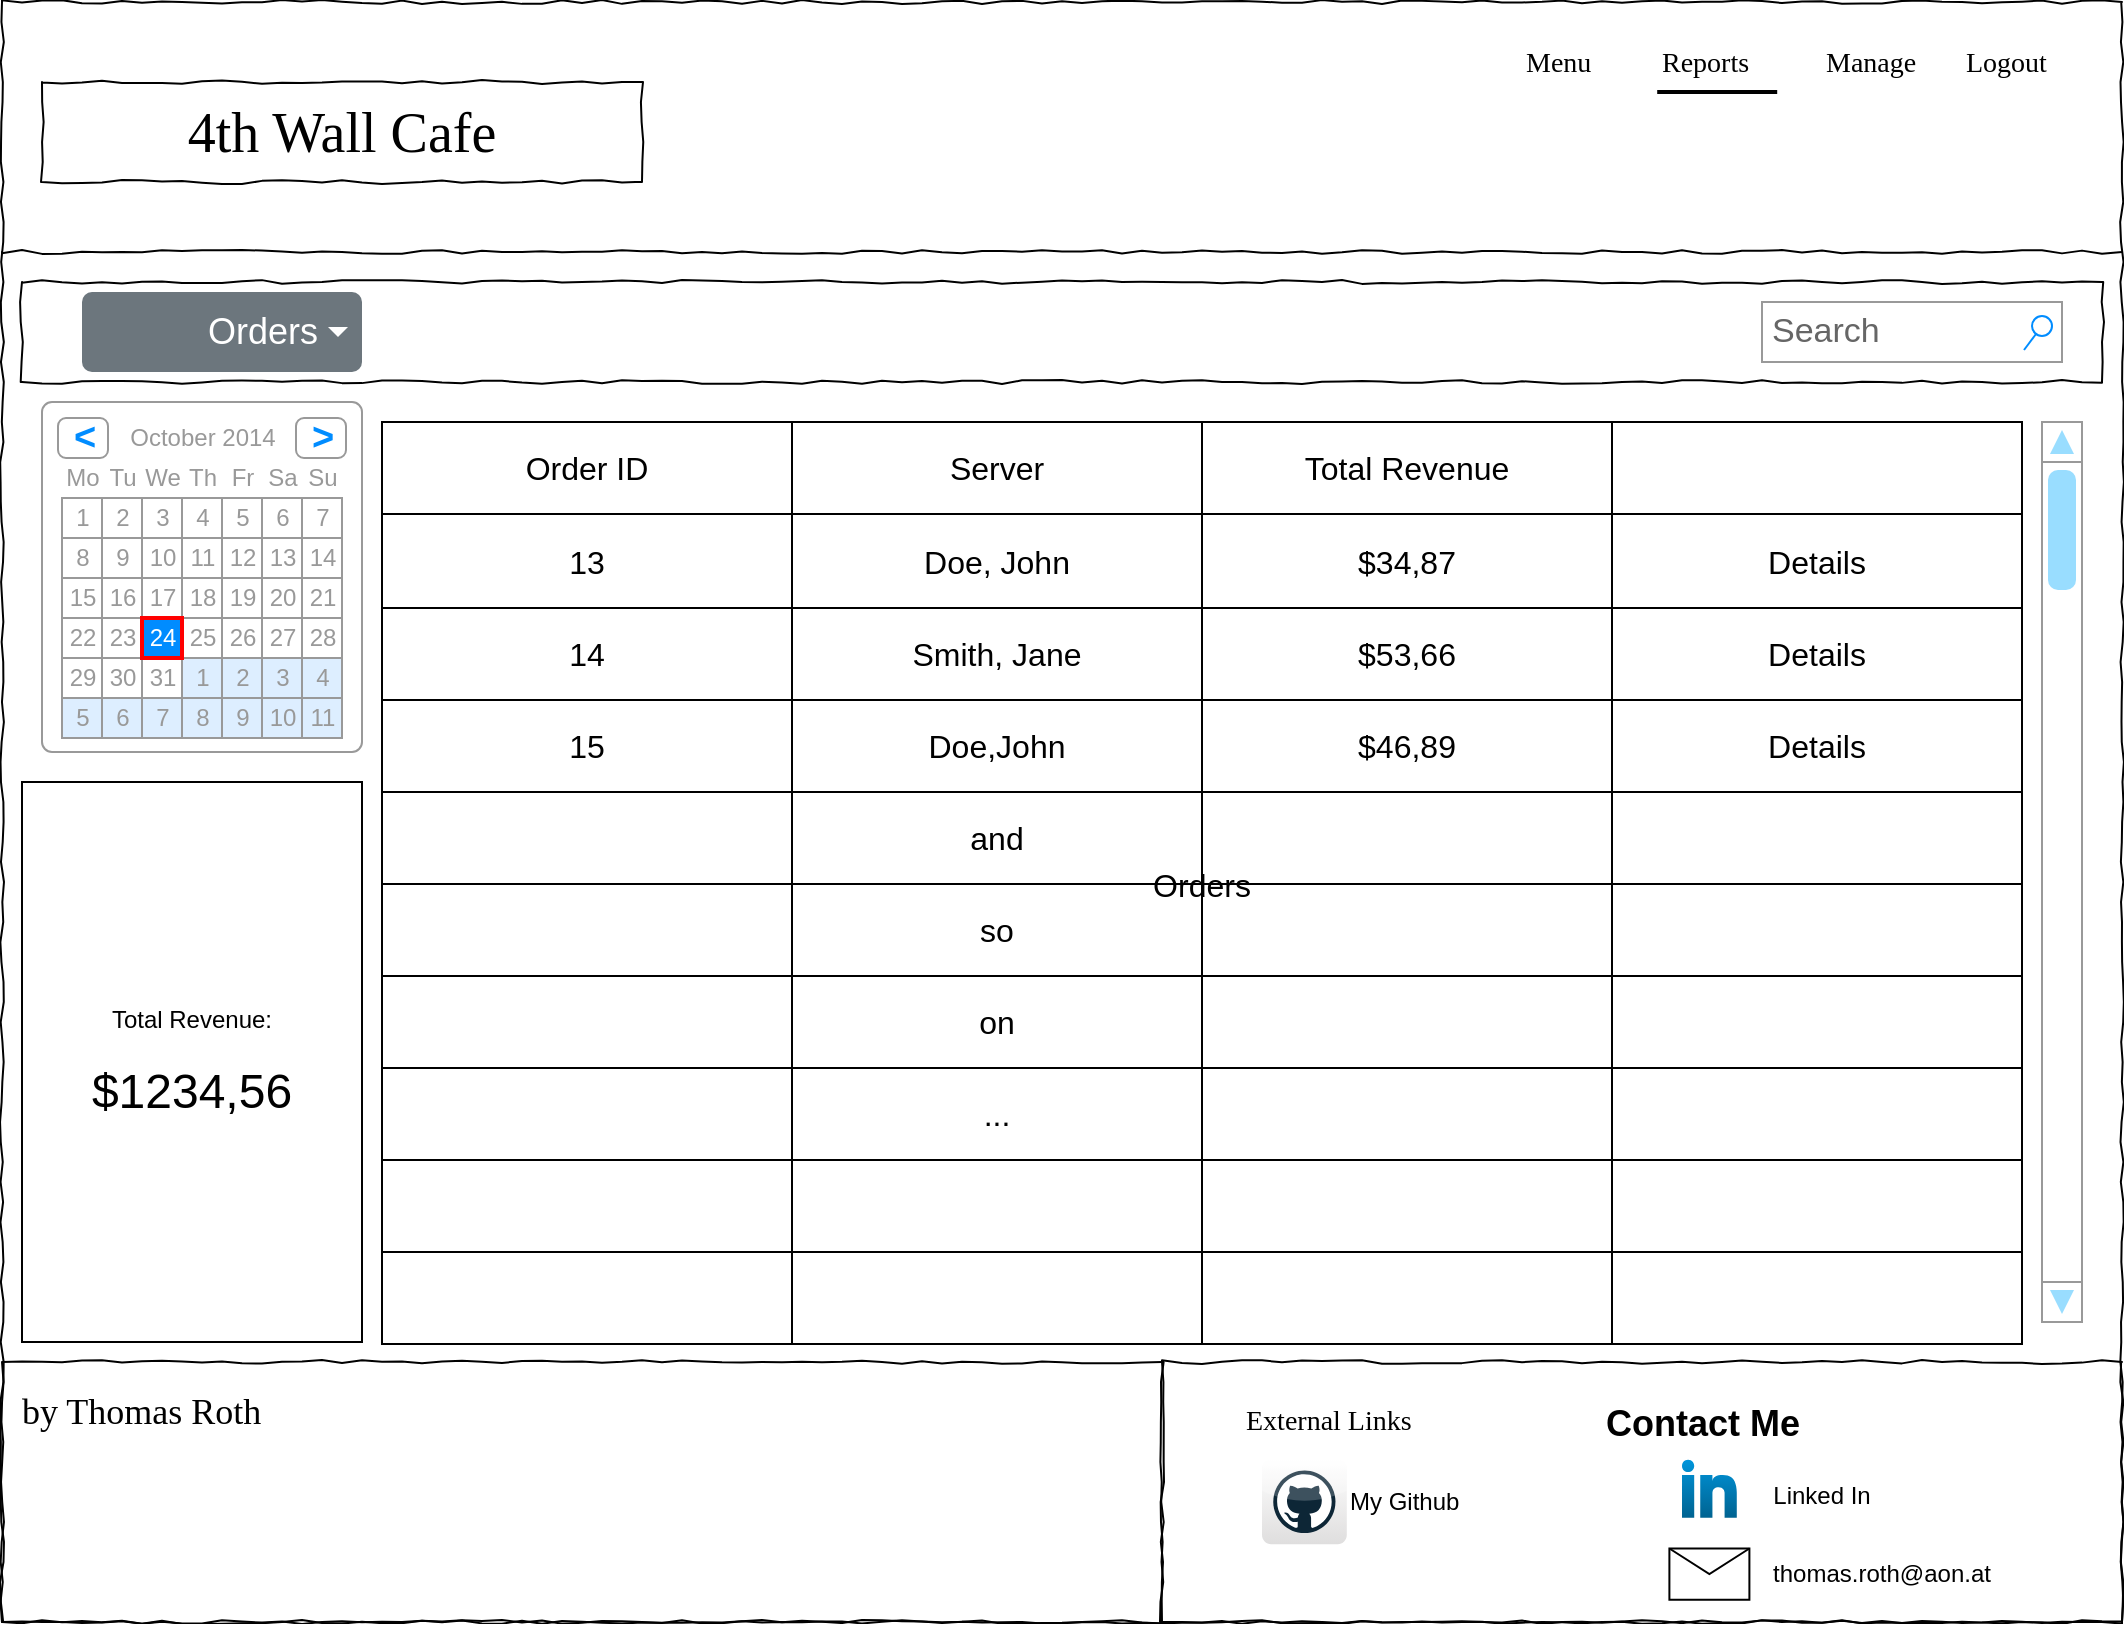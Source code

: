 <mxfile version="25.0.1">
  <diagram name="Page-1" id="03018318-947c-dd8e-b7a3-06fadd420f32">
    <mxGraphModel dx="3354" dy="1258" grid="1" gridSize="10" guides="1" tooltips="1" connect="1" arrows="1" fold="1" page="1" pageScale="1" pageWidth="1100" pageHeight="850" background="none" math="0" shadow="0">
      <root>
        <mxCell id="0" />
        <mxCell id="1" parent="0" />
        <mxCell id="677b7b8949515195-1" value="" style="whiteSpace=wrap;html=1;rounded=0;shadow=0;labelBackgroundColor=none;strokeColor=#000000;strokeWidth=1;fillColor=none;fontFamily=Verdana;fontSize=12;fontColor=#000000;align=center;comic=1;" parent="1" vertex="1">
          <mxGeometry x="20" y="20" width="1060" height="810" as="geometry" />
        </mxCell>
        <mxCell id="677b7b8949515195-2" value="4th Wall Cafe" style="whiteSpace=wrap;html=1;rounded=0;shadow=0;labelBackgroundColor=none;strokeWidth=1;fontFamily=Verdana;fontSize=28;align=center;comic=1;" parent="1" vertex="1">
          <mxGeometry x="40" y="60" width="300" height="50" as="geometry" />
        </mxCell>
        <mxCell id="677b7b8949515195-4" value="Menu" style="text;html=1;points=[];align=left;verticalAlign=top;spacingTop=-4;fontSize=14;fontFamily=Verdana" parent="1" vertex="1">
          <mxGeometry x="780" y="40" width="60" height="20" as="geometry" />
        </mxCell>
        <mxCell id="677b7b8949515195-5" value="Reports" style="text;html=1;points=[];align=left;verticalAlign=top;spacingTop=-4;fontSize=14;fontFamily=Verdana" parent="1" vertex="1">
          <mxGeometry x="847.6" y="40" width="60" height="20" as="geometry" />
        </mxCell>
        <mxCell id="677b7b8949515195-6" value="Manage" style="text;html=1;points=[];align=left;verticalAlign=top;spacingTop=-4;fontSize=14;fontFamily=Verdana" parent="1" vertex="1">
          <mxGeometry x="930" y="40" width="60" height="20" as="geometry" />
        </mxCell>
        <mxCell id="677b7b8949515195-7" value="Logout" style="text;html=1;points=[];align=left;verticalAlign=top;spacingTop=-4;fontSize=14;fontFamily=Verdana" parent="1" vertex="1">
          <mxGeometry x="1000" y="40" width="60" height="20" as="geometry" />
        </mxCell>
        <mxCell id="677b7b8949515195-9" value="" style="line;strokeWidth=1;html=1;rounded=0;shadow=0;labelBackgroundColor=none;fillColor=none;fontFamily=Verdana;fontSize=14;fontColor=#000000;align=center;comic=1;" parent="1" vertex="1">
          <mxGeometry x="20" y="140" width="1060" height="10" as="geometry" />
        </mxCell>
        <mxCell id="677b7b8949515195-10" value="" style="whiteSpace=wrap;html=1;rounded=0;shadow=0;labelBackgroundColor=none;strokeWidth=1;fillColor=none;fontFamily=Verdana;fontSize=12;align=center;comic=1;" parent="1" vertex="1">
          <mxGeometry x="30" y="160" width="1040" height="50" as="geometry" />
        </mxCell>
        <mxCell id="677b7b8949515195-15" value="&lt;div style=&quot;&quot;&gt;&lt;font style=&quot;font-size: 18px;&quot;&gt;by Thomas Roth&lt;/font&gt;&lt;/div&gt;" style="whiteSpace=wrap;html=1;rounded=0;shadow=0;labelBackgroundColor=none;strokeWidth=1;fillColor=none;fontFamily=Verdana;fontSize=12;align=left;verticalAlign=top;spacing=10;comic=1;" parent="1" vertex="1">
          <mxGeometry x="20" y="700" width="580" height="130" as="geometry" />
        </mxCell>
        <mxCell id="677b7b8949515195-26" value="" style="whiteSpace=wrap;html=1;rounded=0;shadow=0;labelBackgroundColor=none;strokeWidth=1;fillColor=none;fontFamily=Verdana;fontSize=12;align=center;comic=1;" parent="1" vertex="1">
          <mxGeometry x="600" y="700" width="480" height="130" as="geometry" />
        </mxCell>
        <mxCell id="677b7b8949515195-42" value="External Links" style="text;html=1;points=[];align=left;verticalAlign=top;spacingTop=-4;fontSize=14;fontFamily=Verdana" parent="1" vertex="1">
          <mxGeometry x="640" y="718.68" width="170" height="20" as="geometry" />
        </mxCell>
        <mxCell id="xNktOV-b6tnxYs5pCYwV-14" value="Search" style="strokeWidth=1;shadow=0;dashed=0;align=center;html=1;shape=mxgraph.mockup.forms.searchBox;strokeColor=#999999;mainText=;strokeColor2=#008cff;fontColor=#666666;fontSize=17;align=left;spacingLeft=3;whiteSpace=wrap;" parent="1" vertex="1">
          <mxGeometry x="900" y="170" width="150" height="30" as="geometry" />
        </mxCell>
        <mxCell id="xNktOV-b6tnxYs5pCYwV-17" value="" style="dashed=0;outlineConnect=0;html=1;align=center;labelPosition=center;verticalLabelPosition=bottom;verticalAlign=top;shape=mxgraph.webicons.github;gradientColor=#DFDEDE" parent="1" vertex="1">
          <mxGeometry x="650" y="748.68" width="42.4" height="42.4" as="geometry" />
        </mxCell>
        <mxCell id="xNktOV-b6tnxYs5pCYwV-18" value="" style="dashed=0;outlineConnect=0;html=1;align=center;labelPosition=center;verticalLabelPosition=bottom;verticalAlign=top;shape=mxgraph.weblogos.linkedin;fillColor=#0095DB;gradientColor=#006391" parent="1" vertex="1">
          <mxGeometry x="860" y="748.91" width="27.4" height="28.93" as="geometry" />
        </mxCell>
        <mxCell id="xNktOV-b6tnxYs5pCYwV-19" value="My Github" style="text;html=1;align=left;verticalAlign=middle;whiteSpace=wrap;rounded=0;" parent="1" vertex="1">
          <mxGeometry x="692.4" y="754.88" width="60" height="30" as="geometry" />
        </mxCell>
        <mxCell id="xNktOV-b6tnxYs5pCYwV-20" value="&lt;font style=&quot;font-size: 18px;&quot;&gt;Contact Me&lt;/font&gt;" style="text;strokeColor=none;fillColor=none;html=1;fontSize=24;fontStyle=1;verticalAlign=middle;align=center;" parent="1" vertex="1">
          <mxGeometry x="820" y="708.91" width="100" height="40" as="geometry" />
        </mxCell>
        <mxCell id="xNktOV-b6tnxYs5pCYwV-22" value="" style="shape=message;html=1;html=1;outlineConnect=0;labelPosition=center;verticalLabelPosition=bottom;align=center;verticalAlign=top;" parent="1" vertex="1">
          <mxGeometry x="853.7" y="793.25" width="40" height="25.66" as="geometry" />
        </mxCell>
        <mxCell id="xNktOV-b6tnxYs5pCYwV-23" value="Linked In" style="text;html=1;align=center;verticalAlign=middle;whiteSpace=wrap;rounded=0;" parent="1" vertex="1">
          <mxGeometry x="900" y="752.17" width="60" height="30" as="geometry" />
        </mxCell>
        <mxCell id="xNktOV-b6tnxYs5pCYwV-24" value="thomas.roth@aon.at" style="text;html=1;align=center;verticalAlign=middle;whiteSpace=wrap;rounded=0;" parent="1" vertex="1">
          <mxGeometry x="930" y="791.08" width="60" height="30" as="geometry" />
        </mxCell>
        <mxCell id="z-67hpvK6l74vBA2kNS7-2" value="" style="line;strokeWidth=2;html=1;" parent="1" vertex="1">
          <mxGeometry x="847.6" y="60" width="60" height="10" as="geometry" />
        </mxCell>
        <mxCell id="Wy0h9nK7tvIYCn-riC21-1" value="" style="strokeWidth=1;shadow=0;dashed=0;align=center;html=1;shape=mxgraph.mockup.forms.rrect;rSize=5;strokeColor=#999999;fillColor=#ffffff;" vertex="1" parent="1">
          <mxGeometry x="40" y="220" width="160" height="175" as="geometry" />
        </mxCell>
        <mxCell id="Wy0h9nK7tvIYCn-riC21-2" value="October 2014" style="strokeWidth=1;shadow=0;dashed=0;align=center;html=1;shape=mxgraph.mockup.forms.anchor;fontColor=#999999;" vertex="1" parent="Wy0h9nK7tvIYCn-riC21-1">
          <mxGeometry x="30" y="8" width="100" height="20" as="geometry" />
        </mxCell>
        <mxCell id="Wy0h9nK7tvIYCn-riC21-3" value="&lt;" style="strokeWidth=1;shadow=0;dashed=0;align=center;html=1;shape=mxgraph.mockup.forms.rrect;rSize=4;strokeColor=#999999;fontColor=#008cff;fontSize=19;fontStyle=1;" vertex="1" parent="Wy0h9nK7tvIYCn-riC21-1">
          <mxGeometry x="8" y="8" width="25" height="20" as="geometry" />
        </mxCell>
        <mxCell id="Wy0h9nK7tvIYCn-riC21-4" value="&gt;" style="strokeWidth=1;shadow=0;dashed=0;align=center;html=1;shape=mxgraph.mockup.forms.rrect;rSize=4;strokeColor=#999999;fontColor=#008cff;fontSize=19;fontStyle=1;" vertex="1" parent="Wy0h9nK7tvIYCn-riC21-1">
          <mxGeometry x="127" y="8" width="25" height="20" as="geometry" />
        </mxCell>
        <mxCell id="Wy0h9nK7tvIYCn-riC21-5" value="Mo" style="strokeWidth=1;shadow=0;dashed=0;align=center;html=1;shape=mxgraph.mockup.forms.anchor;fontColor=#999999;" vertex="1" parent="Wy0h9nK7tvIYCn-riC21-1">
          <mxGeometry x="10" y="28" width="20" height="20" as="geometry" />
        </mxCell>
        <mxCell id="Wy0h9nK7tvIYCn-riC21-6" value="Tu" style="strokeWidth=1;shadow=0;dashed=0;align=center;html=1;shape=mxgraph.mockup.forms.anchor;fontColor=#999999;" vertex="1" parent="Wy0h9nK7tvIYCn-riC21-1">
          <mxGeometry x="30" y="28" width="20" height="20" as="geometry" />
        </mxCell>
        <mxCell id="Wy0h9nK7tvIYCn-riC21-7" value="We" style="strokeWidth=1;shadow=0;dashed=0;align=center;html=1;shape=mxgraph.mockup.forms.anchor;fontColor=#999999;" vertex="1" parent="Wy0h9nK7tvIYCn-riC21-1">
          <mxGeometry x="50" y="28" width="20" height="20" as="geometry" />
        </mxCell>
        <mxCell id="Wy0h9nK7tvIYCn-riC21-8" value="Th" style="strokeWidth=1;shadow=0;dashed=0;align=center;html=1;shape=mxgraph.mockup.forms.anchor;fontColor=#999999;" vertex="1" parent="Wy0h9nK7tvIYCn-riC21-1">
          <mxGeometry x="70" y="28" width="20" height="20" as="geometry" />
        </mxCell>
        <mxCell id="Wy0h9nK7tvIYCn-riC21-9" value="Fr" style="strokeWidth=1;shadow=0;dashed=0;align=center;html=1;shape=mxgraph.mockup.forms.anchor;fontColor=#999999;" vertex="1" parent="Wy0h9nK7tvIYCn-riC21-1">
          <mxGeometry x="90" y="28" width="20" height="20" as="geometry" />
        </mxCell>
        <mxCell id="Wy0h9nK7tvIYCn-riC21-10" value="Sa" style="strokeWidth=1;shadow=0;dashed=0;align=center;html=1;shape=mxgraph.mockup.forms.anchor;fontColor=#999999;" vertex="1" parent="Wy0h9nK7tvIYCn-riC21-1">
          <mxGeometry x="110" y="28" width="20" height="20" as="geometry" />
        </mxCell>
        <mxCell id="Wy0h9nK7tvIYCn-riC21-11" value="Su" style="strokeWidth=1;shadow=0;dashed=0;align=center;html=1;shape=mxgraph.mockup.forms.anchor;fontColor=#999999;" vertex="1" parent="Wy0h9nK7tvIYCn-riC21-1">
          <mxGeometry x="130" y="28" width="20" height="20" as="geometry" />
        </mxCell>
        <mxCell id="Wy0h9nK7tvIYCn-riC21-12" value="1" style="strokeWidth=1;shadow=0;dashed=0;align=center;html=1;shape=mxgraph.mockup.forms.rrect;rSize=0;strokeColor=#999999;fontColor=#999999;" vertex="1" parent="Wy0h9nK7tvIYCn-riC21-1">
          <mxGeometry x="10" y="48" width="20" height="20" as="geometry" />
        </mxCell>
        <mxCell id="Wy0h9nK7tvIYCn-riC21-13" value="2" style="strokeWidth=1;shadow=0;dashed=0;align=center;html=1;shape=mxgraph.mockup.forms.rrect;rSize=0;strokeColor=#999999;fontColor=#999999;" vertex="1" parent="Wy0h9nK7tvIYCn-riC21-1">
          <mxGeometry x="30" y="48" width="20" height="20" as="geometry" />
        </mxCell>
        <mxCell id="Wy0h9nK7tvIYCn-riC21-14" value="3" style="strokeWidth=1;shadow=0;dashed=0;align=center;html=1;shape=mxgraph.mockup.forms.rrect;rSize=0;strokeColor=#999999;fontColor=#999999;" vertex="1" parent="Wy0h9nK7tvIYCn-riC21-1">
          <mxGeometry x="50" y="48" width="20" height="20" as="geometry" />
        </mxCell>
        <mxCell id="Wy0h9nK7tvIYCn-riC21-15" value="4" style="strokeWidth=1;shadow=0;dashed=0;align=center;html=1;shape=mxgraph.mockup.forms.rrect;rSize=0;strokeColor=#999999;fontColor=#999999;" vertex="1" parent="Wy0h9nK7tvIYCn-riC21-1">
          <mxGeometry x="70" y="48" width="20" height="20" as="geometry" />
        </mxCell>
        <mxCell id="Wy0h9nK7tvIYCn-riC21-16" value="5" style="strokeWidth=1;shadow=0;dashed=0;align=center;html=1;shape=mxgraph.mockup.forms.rrect;rSize=0;strokeColor=#999999;fontColor=#999999;" vertex="1" parent="Wy0h9nK7tvIYCn-riC21-1">
          <mxGeometry x="90" y="48" width="20" height="20" as="geometry" />
        </mxCell>
        <mxCell id="Wy0h9nK7tvIYCn-riC21-17" value="6" style="strokeWidth=1;shadow=0;dashed=0;align=center;html=1;shape=mxgraph.mockup.forms.rrect;rSize=0;strokeColor=#999999;fontColor=#999999;" vertex="1" parent="Wy0h9nK7tvIYCn-riC21-1">
          <mxGeometry x="110" y="48" width="20" height="20" as="geometry" />
        </mxCell>
        <mxCell id="Wy0h9nK7tvIYCn-riC21-18" value="7" style="strokeWidth=1;shadow=0;dashed=0;align=center;html=1;shape=mxgraph.mockup.forms.rrect;rSize=0;strokeColor=#999999;fontColor=#999999;" vertex="1" parent="Wy0h9nK7tvIYCn-riC21-1">
          <mxGeometry x="130" y="48" width="20" height="20" as="geometry" />
        </mxCell>
        <mxCell id="Wy0h9nK7tvIYCn-riC21-19" value="8" style="strokeWidth=1;shadow=0;dashed=0;align=center;html=1;shape=mxgraph.mockup.forms.rrect;rSize=0;strokeColor=#999999;fontColor=#999999;" vertex="1" parent="Wy0h9nK7tvIYCn-riC21-1">
          <mxGeometry x="10" y="68" width="20" height="20" as="geometry" />
        </mxCell>
        <mxCell id="Wy0h9nK7tvIYCn-riC21-20" value="9" style="strokeWidth=1;shadow=0;dashed=0;align=center;html=1;shape=mxgraph.mockup.forms.rrect;rSize=0;strokeColor=#999999;fontColor=#999999;" vertex="1" parent="Wy0h9nK7tvIYCn-riC21-1">
          <mxGeometry x="30" y="68" width="20" height="20" as="geometry" />
        </mxCell>
        <mxCell id="Wy0h9nK7tvIYCn-riC21-21" value="10" style="strokeWidth=1;shadow=0;dashed=0;align=center;html=1;shape=mxgraph.mockup.forms.rrect;rSize=0;strokeColor=#999999;fontColor=#999999;" vertex="1" parent="Wy0h9nK7tvIYCn-riC21-1">
          <mxGeometry x="50" y="68" width="20" height="20" as="geometry" />
        </mxCell>
        <mxCell id="Wy0h9nK7tvIYCn-riC21-22" value="11" style="strokeWidth=1;shadow=0;dashed=0;align=center;html=1;shape=mxgraph.mockup.forms.rrect;rSize=0;strokeColor=#999999;fontColor=#999999;" vertex="1" parent="Wy0h9nK7tvIYCn-riC21-1">
          <mxGeometry x="70" y="68" width="20" height="20" as="geometry" />
        </mxCell>
        <mxCell id="Wy0h9nK7tvIYCn-riC21-23" value="12" style="strokeWidth=1;shadow=0;dashed=0;align=center;html=1;shape=mxgraph.mockup.forms.rrect;rSize=0;strokeColor=#999999;fontColor=#999999;" vertex="1" parent="Wy0h9nK7tvIYCn-riC21-1">
          <mxGeometry x="90" y="68" width="20" height="20" as="geometry" />
        </mxCell>
        <mxCell id="Wy0h9nK7tvIYCn-riC21-24" value="13" style="strokeWidth=1;shadow=0;dashed=0;align=center;html=1;shape=mxgraph.mockup.forms.rrect;rSize=0;strokeColor=#999999;fontColor=#999999;" vertex="1" parent="Wy0h9nK7tvIYCn-riC21-1">
          <mxGeometry x="110" y="68" width="20" height="20" as="geometry" />
        </mxCell>
        <mxCell id="Wy0h9nK7tvIYCn-riC21-25" value="14" style="strokeWidth=1;shadow=0;dashed=0;align=center;html=1;shape=mxgraph.mockup.forms.rrect;rSize=0;strokeColor=#999999;fontColor=#999999;" vertex="1" parent="Wy0h9nK7tvIYCn-riC21-1">
          <mxGeometry x="130" y="68" width="20" height="20" as="geometry" />
        </mxCell>
        <mxCell id="Wy0h9nK7tvIYCn-riC21-26" value="15" style="strokeWidth=1;shadow=0;dashed=0;align=center;html=1;shape=mxgraph.mockup.forms.rrect;rSize=0;strokeColor=#999999;fontColor=#999999;" vertex="1" parent="Wy0h9nK7tvIYCn-riC21-1">
          <mxGeometry x="10" y="88" width="20" height="20" as="geometry" />
        </mxCell>
        <mxCell id="Wy0h9nK7tvIYCn-riC21-27" value="16" style="strokeWidth=1;shadow=0;dashed=0;align=center;html=1;shape=mxgraph.mockup.forms.rrect;rSize=0;strokeColor=#999999;fontColor=#999999;" vertex="1" parent="Wy0h9nK7tvIYCn-riC21-1">
          <mxGeometry x="30" y="88" width="20" height="20" as="geometry" />
        </mxCell>
        <mxCell id="Wy0h9nK7tvIYCn-riC21-28" value="17" style="strokeWidth=1;shadow=0;dashed=0;align=center;html=1;shape=mxgraph.mockup.forms.rrect;rSize=0;strokeColor=#999999;fontColor=#999999;" vertex="1" parent="Wy0h9nK7tvIYCn-riC21-1">
          <mxGeometry x="50" y="88" width="20" height="20" as="geometry" />
        </mxCell>
        <mxCell id="Wy0h9nK7tvIYCn-riC21-29" value="18" style="strokeWidth=1;shadow=0;dashed=0;align=center;html=1;shape=mxgraph.mockup.forms.rrect;rSize=0;strokeColor=#999999;fontColor=#999999;" vertex="1" parent="Wy0h9nK7tvIYCn-riC21-1">
          <mxGeometry x="70" y="88" width="20" height="20" as="geometry" />
        </mxCell>
        <mxCell id="Wy0h9nK7tvIYCn-riC21-30" value="19" style="strokeWidth=1;shadow=0;dashed=0;align=center;html=1;shape=mxgraph.mockup.forms.rrect;rSize=0;strokeColor=#999999;fontColor=#999999;" vertex="1" parent="Wy0h9nK7tvIYCn-riC21-1">
          <mxGeometry x="90" y="88" width="20" height="20" as="geometry" />
        </mxCell>
        <mxCell id="Wy0h9nK7tvIYCn-riC21-31" value="20" style="strokeWidth=1;shadow=0;dashed=0;align=center;html=1;shape=mxgraph.mockup.forms.rrect;rSize=0;strokeColor=#999999;fontColor=#999999;" vertex="1" parent="Wy0h9nK7tvIYCn-riC21-1">
          <mxGeometry x="110" y="88" width="20" height="20" as="geometry" />
        </mxCell>
        <mxCell id="Wy0h9nK7tvIYCn-riC21-32" value="21" style="strokeWidth=1;shadow=0;dashed=0;align=center;html=1;shape=mxgraph.mockup.forms.rrect;rSize=0;strokeColor=#999999;fontColor=#999999;" vertex="1" parent="Wy0h9nK7tvIYCn-riC21-1">
          <mxGeometry x="130" y="88" width="20" height="20" as="geometry" />
        </mxCell>
        <mxCell id="Wy0h9nK7tvIYCn-riC21-33" value="22" style="strokeWidth=1;shadow=0;dashed=0;align=center;html=1;shape=mxgraph.mockup.forms.rrect;rSize=0;strokeColor=#999999;fontColor=#999999;" vertex="1" parent="Wy0h9nK7tvIYCn-riC21-1">
          <mxGeometry x="10" y="108" width="20" height="20" as="geometry" />
        </mxCell>
        <mxCell id="Wy0h9nK7tvIYCn-riC21-34" value="23" style="strokeWidth=1;shadow=0;dashed=0;align=center;html=1;shape=mxgraph.mockup.forms.rrect;rSize=0;strokeColor=#999999;fontColor=#999999;" vertex="1" parent="Wy0h9nK7tvIYCn-riC21-1">
          <mxGeometry x="30" y="108" width="20" height="20" as="geometry" />
        </mxCell>
        <mxCell id="Wy0h9nK7tvIYCn-riC21-35" value="25" style="strokeWidth=1;shadow=0;dashed=0;align=center;html=1;shape=mxgraph.mockup.forms.rrect;rSize=0;strokeColor=#999999;fontColor=#999999;" vertex="1" parent="Wy0h9nK7tvIYCn-riC21-1">
          <mxGeometry x="70" y="108" width="20" height="20" as="geometry" />
        </mxCell>
        <mxCell id="Wy0h9nK7tvIYCn-riC21-36" value="26" style="strokeWidth=1;shadow=0;dashed=0;align=center;html=1;shape=mxgraph.mockup.forms.rrect;rSize=0;strokeColor=#999999;fontColor=#999999;" vertex="1" parent="Wy0h9nK7tvIYCn-riC21-1">
          <mxGeometry x="90" y="108" width="20" height="20" as="geometry" />
        </mxCell>
        <mxCell id="Wy0h9nK7tvIYCn-riC21-37" value="27" style="strokeWidth=1;shadow=0;dashed=0;align=center;html=1;shape=mxgraph.mockup.forms.rrect;rSize=0;strokeColor=#999999;fontColor=#999999;" vertex="1" parent="Wy0h9nK7tvIYCn-riC21-1">
          <mxGeometry x="110" y="108" width="20" height="20" as="geometry" />
        </mxCell>
        <mxCell id="Wy0h9nK7tvIYCn-riC21-38" value="28" style="strokeWidth=1;shadow=0;dashed=0;align=center;html=1;shape=mxgraph.mockup.forms.rrect;rSize=0;strokeColor=#999999;fontColor=#999999;" vertex="1" parent="Wy0h9nK7tvIYCn-riC21-1">
          <mxGeometry x="130" y="108" width="20" height="20" as="geometry" />
        </mxCell>
        <mxCell id="Wy0h9nK7tvIYCn-riC21-39" value="29" style="strokeWidth=1;shadow=0;dashed=0;align=center;html=1;shape=mxgraph.mockup.forms.rrect;rSize=0;strokeColor=#999999;fontColor=#999999;" vertex="1" parent="Wy0h9nK7tvIYCn-riC21-1">
          <mxGeometry x="10" y="128" width="20" height="20" as="geometry" />
        </mxCell>
        <mxCell id="Wy0h9nK7tvIYCn-riC21-40" value="30" style="strokeWidth=1;shadow=0;dashed=0;align=center;html=1;shape=mxgraph.mockup.forms.rrect;rSize=0;strokeColor=#999999;fontColor=#999999;" vertex="1" parent="Wy0h9nK7tvIYCn-riC21-1">
          <mxGeometry x="30" y="128" width="20" height="20" as="geometry" />
        </mxCell>
        <mxCell id="Wy0h9nK7tvIYCn-riC21-41" value="31" style="strokeWidth=1;shadow=0;dashed=0;align=center;html=1;shape=mxgraph.mockup.forms.rrect;rSize=0;strokeColor=#999999;fontColor=#999999;" vertex="1" parent="Wy0h9nK7tvIYCn-riC21-1">
          <mxGeometry x="50" y="128" width="20" height="20" as="geometry" />
        </mxCell>
        <mxCell id="Wy0h9nK7tvIYCn-riC21-42" value="1" style="strokeWidth=1;shadow=0;dashed=0;align=center;html=1;shape=mxgraph.mockup.forms.rrect;rSize=0;strokeColor=#999999;fontColor=#999999;fillColor=#ddeeff;" vertex="1" parent="Wy0h9nK7tvIYCn-riC21-1">
          <mxGeometry x="70" y="128" width="20" height="20" as="geometry" />
        </mxCell>
        <mxCell id="Wy0h9nK7tvIYCn-riC21-43" value="2" style="strokeWidth=1;shadow=0;dashed=0;align=center;html=1;shape=mxgraph.mockup.forms.rrect;rSize=0;strokeColor=#999999;fontColor=#999999;fillColor=#ddeeff;" vertex="1" parent="Wy0h9nK7tvIYCn-riC21-1">
          <mxGeometry x="90" y="128" width="20" height="20" as="geometry" />
        </mxCell>
        <mxCell id="Wy0h9nK7tvIYCn-riC21-44" value="3" style="strokeWidth=1;shadow=0;dashed=0;align=center;html=1;shape=mxgraph.mockup.forms.rrect;rSize=0;strokeColor=#999999;fontColor=#999999;fillColor=#ddeeff;" vertex="1" parent="Wy0h9nK7tvIYCn-riC21-1">
          <mxGeometry x="110" y="128" width="20" height="20" as="geometry" />
        </mxCell>
        <mxCell id="Wy0h9nK7tvIYCn-riC21-45" value="4" style="strokeWidth=1;shadow=0;dashed=0;align=center;html=1;shape=mxgraph.mockup.forms.rrect;rSize=0;strokeColor=#999999;fontColor=#999999;fillColor=#ddeeff;" vertex="1" parent="Wy0h9nK7tvIYCn-riC21-1">
          <mxGeometry x="130" y="128" width="20" height="20" as="geometry" />
        </mxCell>
        <mxCell id="Wy0h9nK7tvIYCn-riC21-46" value="5" style="strokeWidth=1;shadow=0;dashed=0;align=center;html=1;shape=mxgraph.mockup.forms.rrect;rSize=0;strokeColor=#999999;fontColor=#999999;fillColor=#ddeeff;" vertex="1" parent="Wy0h9nK7tvIYCn-riC21-1">
          <mxGeometry x="10" y="148" width="20" height="20" as="geometry" />
        </mxCell>
        <mxCell id="Wy0h9nK7tvIYCn-riC21-47" value="6" style="strokeWidth=1;shadow=0;dashed=0;align=center;html=1;shape=mxgraph.mockup.forms.rrect;rSize=0;strokeColor=#999999;fontColor=#999999;fillColor=#ddeeff;" vertex="1" parent="Wy0h9nK7tvIYCn-riC21-1">
          <mxGeometry x="30" y="148" width="20" height="20" as="geometry" />
        </mxCell>
        <mxCell id="Wy0h9nK7tvIYCn-riC21-48" value="7" style="strokeWidth=1;shadow=0;dashed=0;align=center;html=1;shape=mxgraph.mockup.forms.rrect;rSize=0;strokeColor=#999999;fontColor=#999999;fillColor=#ddeeff;" vertex="1" parent="Wy0h9nK7tvIYCn-riC21-1">
          <mxGeometry x="50" y="148" width="20" height="20" as="geometry" />
        </mxCell>
        <mxCell id="Wy0h9nK7tvIYCn-riC21-49" value="8" style="strokeWidth=1;shadow=0;dashed=0;align=center;html=1;shape=mxgraph.mockup.forms.rrect;rSize=0;strokeColor=#999999;fontColor=#999999;fillColor=#ddeeff;" vertex="1" parent="Wy0h9nK7tvIYCn-riC21-1">
          <mxGeometry x="70" y="148" width="20" height="20" as="geometry" />
        </mxCell>
        <mxCell id="Wy0h9nK7tvIYCn-riC21-50" value="9" style="strokeWidth=1;shadow=0;dashed=0;align=center;html=1;shape=mxgraph.mockup.forms.rrect;rSize=0;strokeColor=#999999;fontColor=#999999;fillColor=#ddeeff;" vertex="1" parent="Wy0h9nK7tvIYCn-riC21-1">
          <mxGeometry x="90" y="148" width="20" height="20" as="geometry" />
        </mxCell>
        <mxCell id="Wy0h9nK7tvIYCn-riC21-51" value="10" style="strokeWidth=1;shadow=0;dashed=0;align=center;html=1;shape=mxgraph.mockup.forms.rrect;rSize=0;strokeColor=#999999;fontColor=#999999;fillColor=#ddeeff;" vertex="1" parent="Wy0h9nK7tvIYCn-riC21-1">
          <mxGeometry x="110" y="148" width="20" height="20" as="geometry" />
        </mxCell>
        <mxCell id="Wy0h9nK7tvIYCn-riC21-52" value="11" style="strokeWidth=1;shadow=0;dashed=0;align=center;html=1;shape=mxgraph.mockup.forms.rrect;rSize=0;strokeColor=#999999;fontColor=#999999;fillColor=#ddeeff;" vertex="1" parent="Wy0h9nK7tvIYCn-riC21-1">
          <mxGeometry x="130" y="148" width="20" height="20" as="geometry" />
        </mxCell>
        <mxCell id="Wy0h9nK7tvIYCn-riC21-53" value="24" style="strokeWidth=1;shadow=0;dashed=0;align=center;html=1;shape=mxgraph.mockup.forms.rrect;rSize=0;strokeColor=#ff0000;fontColor=#ffffff;strokeWidth=2;fillColor=#008cff;" vertex="1" parent="Wy0h9nK7tvIYCn-riC21-1">
          <mxGeometry x="50" y="108" width="20" height="20" as="geometry" />
        </mxCell>
        <mxCell id="Wy0h9nK7tvIYCn-riC21-54" value="Orders" style="shape=table;startSize=0;container=1;collapsible=0;childLayout=tableLayout;strokeColor=default;fontSize=16;" vertex="1" parent="1">
          <mxGeometry x="210" y="230" width="820" height="461" as="geometry" />
        </mxCell>
        <mxCell id="Wy0h9nK7tvIYCn-riC21-55" value="" style="shape=tableRow;horizontal=0;startSize=0;swimlaneHead=0;swimlaneBody=0;strokeColor=inherit;top=0;left=0;bottom=0;right=0;collapsible=0;dropTarget=0;fillColor=none;points=[[0,0.5],[1,0.5]];portConstraint=eastwest;fontSize=16;" vertex="1" parent="Wy0h9nK7tvIYCn-riC21-54">
          <mxGeometry width="820" height="46" as="geometry" />
        </mxCell>
        <mxCell id="Wy0h9nK7tvIYCn-riC21-56" value="Order ID" style="shape=partialRectangle;html=1;whiteSpace=wrap;connectable=0;strokeColor=inherit;overflow=hidden;fillColor=none;top=0;left=0;bottom=0;right=0;pointerEvents=1;fontSize=16;" vertex="1" parent="Wy0h9nK7tvIYCn-riC21-55">
          <mxGeometry width="205" height="46" as="geometry">
            <mxRectangle width="205" height="46" as="alternateBounds" />
          </mxGeometry>
        </mxCell>
        <mxCell id="Wy0h9nK7tvIYCn-riC21-57" value="Server" style="shape=partialRectangle;html=1;whiteSpace=wrap;connectable=0;strokeColor=inherit;overflow=hidden;fillColor=none;top=0;left=0;bottom=0;right=0;pointerEvents=1;fontSize=16;" vertex="1" parent="Wy0h9nK7tvIYCn-riC21-55">
          <mxGeometry x="205" width="205" height="46" as="geometry">
            <mxRectangle width="205" height="46" as="alternateBounds" />
          </mxGeometry>
        </mxCell>
        <mxCell id="Wy0h9nK7tvIYCn-riC21-58" value="Total Revenue" style="shape=partialRectangle;html=1;whiteSpace=wrap;connectable=0;strokeColor=inherit;overflow=hidden;fillColor=none;top=0;left=0;bottom=0;right=0;pointerEvents=1;fontSize=16;" vertex="1" parent="Wy0h9nK7tvIYCn-riC21-55">
          <mxGeometry x="410" width="205" height="46" as="geometry">
            <mxRectangle width="205" height="46" as="alternateBounds" />
          </mxGeometry>
        </mxCell>
        <mxCell id="Wy0h9nK7tvIYCn-riC21-67" style="shape=partialRectangle;html=1;whiteSpace=wrap;connectable=0;strokeColor=inherit;overflow=hidden;fillColor=none;top=0;left=0;bottom=0;right=0;pointerEvents=1;fontSize=16;" vertex="1" parent="Wy0h9nK7tvIYCn-riC21-55">
          <mxGeometry x="615" width="205" height="46" as="geometry">
            <mxRectangle width="205" height="46" as="alternateBounds" />
          </mxGeometry>
        </mxCell>
        <mxCell id="Wy0h9nK7tvIYCn-riC21-59" value="" style="shape=tableRow;horizontal=0;startSize=0;swimlaneHead=0;swimlaneBody=0;strokeColor=inherit;top=0;left=0;bottom=0;right=0;collapsible=0;dropTarget=0;fillColor=none;points=[[0,0.5],[1,0.5]];portConstraint=eastwest;fontSize=16;" vertex="1" parent="Wy0h9nK7tvIYCn-riC21-54">
          <mxGeometry y="46" width="820" height="47" as="geometry" />
        </mxCell>
        <mxCell id="Wy0h9nK7tvIYCn-riC21-60" value="13" style="shape=partialRectangle;html=1;whiteSpace=wrap;connectable=0;strokeColor=inherit;overflow=hidden;fillColor=none;top=0;left=0;bottom=0;right=0;pointerEvents=1;fontSize=16;" vertex="1" parent="Wy0h9nK7tvIYCn-riC21-59">
          <mxGeometry width="205" height="47" as="geometry">
            <mxRectangle width="205" height="47" as="alternateBounds" />
          </mxGeometry>
        </mxCell>
        <mxCell id="Wy0h9nK7tvIYCn-riC21-61" value="Doe, John" style="shape=partialRectangle;html=1;whiteSpace=wrap;connectable=0;strokeColor=inherit;overflow=hidden;fillColor=none;top=0;left=0;bottom=0;right=0;pointerEvents=1;fontSize=16;" vertex="1" parent="Wy0h9nK7tvIYCn-riC21-59">
          <mxGeometry x="205" width="205" height="47" as="geometry">
            <mxRectangle width="205" height="47" as="alternateBounds" />
          </mxGeometry>
        </mxCell>
        <mxCell id="Wy0h9nK7tvIYCn-riC21-62" value="$34,87" style="shape=partialRectangle;html=1;whiteSpace=wrap;connectable=0;strokeColor=inherit;overflow=hidden;fillColor=none;top=0;left=0;bottom=0;right=0;pointerEvents=1;fontSize=16;" vertex="1" parent="Wy0h9nK7tvIYCn-riC21-59">
          <mxGeometry x="410" width="205" height="47" as="geometry">
            <mxRectangle width="205" height="47" as="alternateBounds" />
          </mxGeometry>
        </mxCell>
        <mxCell id="Wy0h9nK7tvIYCn-riC21-68" value="Details" style="shape=partialRectangle;html=1;whiteSpace=wrap;connectable=0;strokeColor=inherit;overflow=hidden;fillColor=none;top=0;left=0;bottom=0;right=0;pointerEvents=1;fontSize=16;" vertex="1" parent="Wy0h9nK7tvIYCn-riC21-59">
          <mxGeometry x="615" width="205" height="47" as="geometry">
            <mxRectangle width="205" height="47" as="alternateBounds" />
          </mxGeometry>
        </mxCell>
        <mxCell id="Wy0h9nK7tvIYCn-riC21-63" value="" style="shape=tableRow;horizontal=0;startSize=0;swimlaneHead=0;swimlaneBody=0;strokeColor=inherit;top=0;left=0;bottom=0;right=0;collapsible=0;dropTarget=0;fillColor=none;points=[[0,0.5],[1,0.5]];portConstraint=eastwest;fontSize=16;" vertex="1" parent="Wy0h9nK7tvIYCn-riC21-54">
          <mxGeometry y="93" width="820" height="46" as="geometry" />
        </mxCell>
        <mxCell id="Wy0h9nK7tvIYCn-riC21-64" value="14" style="shape=partialRectangle;html=1;whiteSpace=wrap;connectable=0;strokeColor=inherit;overflow=hidden;fillColor=none;top=0;left=0;bottom=0;right=0;pointerEvents=1;fontSize=16;" vertex="1" parent="Wy0h9nK7tvIYCn-riC21-63">
          <mxGeometry width="205" height="46" as="geometry">
            <mxRectangle width="205" height="46" as="alternateBounds" />
          </mxGeometry>
        </mxCell>
        <mxCell id="Wy0h9nK7tvIYCn-riC21-65" value="Smith, Jane" style="shape=partialRectangle;html=1;whiteSpace=wrap;connectable=0;strokeColor=inherit;overflow=hidden;fillColor=none;top=0;left=0;bottom=0;right=0;pointerEvents=1;fontSize=16;" vertex="1" parent="Wy0h9nK7tvIYCn-riC21-63">
          <mxGeometry x="205" width="205" height="46" as="geometry">
            <mxRectangle width="205" height="46" as="alternateBounds" />
          </mxGeometry>
        </mxCell>
        <mxCell id="Wy0h9nK7tvIYCn-riC21-66" value="$53,66" style="shape=partialRectangle;html=1;whiteSpace=wrap;connectable=0;strokeColor=inherit;overflow=hidden;fillColor=none;top=0;left=0;bottom=0;right=0;pointerEvents=1;fontSize=16;" vertex="1" parent="Wy0h9nK7tvIYCn-riC21-63">
          <mxGeometry x="410" width="205" height="46" as="geometry">
            <mxRectangle width="205" height="46" as="alternateBounds" />
          </mxGeometry>
        </mxCell>
        <mxCell id="Wy0h9nK7tvIYCn-riC21-69" value="Details" style="shape=partialRectangle;html=1;whiteSpace=wrap;connectable=0;strokeColor=inherit;overflow=hidden;fillColor=none;top=0;left=0;bottom=0;right=0;pointerEvents=1;fontSize=16;" vertex="1" parent="Wy0h9nK7tvIYCn-riC21-63">
          <mxGeometry x="615" width="205" height="46" as="geometry">
            <mxRectangle width="205" height="46" as="alternateBounds" />
          </mxGeometry>
        </mxCell>
        <mxCell id="Wy0h9nK7tvIYCn-riC21-70" style="shape=tableRow;horizontal=0;startSize=0;swimlaneHead=0;swimlaneBody=0;strokeColor=inherit;top=0;left=0;bottom=0;right=0;collapsible=0;dropTarget=0;fillColor=none;points=[[0,0.5],[1,0.5]];portConstraint=eastwest;fontSize=16;" vertex="1" parent="Wy0h9nK7tvIYCn-riC21-54">
          <mxGeometry y="139" width="820" height="46" as="geometry" />
        </mxCell>
        <mxCell id="Wy0h9nK7tvIYCn-riC21-71" value="15" style="shape=partialRectangle;html=1;whiteSpace=wrap;connectable=0;strokeColor=inherit;overflow=hidden;fillColor=none;top=0;left=0;bottom=0;right=0;pointerEvents=1;fontSize=16;" vertex="1" parent="Wy0h9nK7tvIYCn-riC21-70">
          <mxGeometry width="205" height="46" as="geometry">
            <mxRectangle width="205" height="46" as="alternateBounds" />
          </mxGeometry>
        </mxCell>
        <mxCell id="Wy0h9nK7tvIYCn-riC21-72" value="Doe,John" style="shape=partialRectangle;html=1;whiteSpace=wrap;connectable=0;strokeColor=inherit;overflow=hidden;fillColor=none;top=0;left=0;bottom=0;right=0;pointerEvents=1;fontSize=16;" vertex="1" parent="Wy0h9nK7tvIYCn-riC21-70">
          <mxGeometry x="205" width="205" height="46" as="geometry">
            <mxRectangle width="205" height="46" as="alternateBounds" />
          </mxGeometry>
        </mxCell>
        <mxCell id="Wy0h9nK7tvIYCn-riC21-73" value="$46,89" style="shape=partialRectangle;html=1;whiteSpace=wrap;connectable=0;strokeColor=inherit;overflow=hidden;fillColor=none;top=0;left=0;bottom=0;right=0;pointerEvents=1;fontSize=16;" vertex="1" parent="Wy0h9nK7tvIYCn-riC21-70">
          <mxGeometry x="410" width="205" height="46" as="geometry">
            <mxRectangle width="205" height="46" as="alternateBounds" />
          </mxGeometry>
        </mxCell>
        <mxCell id="Wy0h9nK7tvIYCn-riC21-74" value="Details" style="shape=partialRectangle;html=1;whiteSpace=wrap;connectable=0;strokeColor=inherit;overflow=hidden;fillColor=none;top=0;left=0;bottom=0;right=0;pointerEvents=1;fontSize=16;" vertex="1" parent="Wy0h9nK7tvIYCn-riC21-70">
          <mxGeometry x="615" width="205" height="46" as="geometry">
            <mxRectangle width="205" height="46" as="alternateBounds" />
          </mxGeometry>
        </mxCell>
        <mxCell id="Wy0h9nK7tvIYCn-riC21-75" style="shape=tableRow;horizontal=0;startSize=0;swimlaneHead=0;swimlaneBody=0;strokeColor=inherit;top=0;left=0;bottom=0;right=0;collapsible=0;dropTarget=0;fillColor=none;points=[[0,0.5],[1,0.5]];portConstraint=eastwest;fontSize=16;" vertex="1" parent="Wy0h9nK7tvIYCn-riC21-54">
          <mxGeometry y="185" width="820" height="46" as="geometry" />
        </mxCell>
        <mxCell id="Wy0h9nK7tvIYCn-riC21-76" style="shape=partialRectangle;html=1;whiteSpace=wrap;connectable=0;strokeColor=inherit;overflow=hidden;fillColor=none;top=0;left=0;bottom=0;right=0;pointerEvents=1;fontSize=16;" vertex="1" parent="Wy0h9nK7tvIYCn-riC21-75">
          <mxGeometry width="205" height="46" as="geometry">
            <mxRectangle width="205" height="46" as="alternateBounds" />
          </mxGeometry>
        </mxCell>
        <mxCell id="Wy0h9nK7tvIYCn-riC21-77" value="and" style="shape=partialRectangle;html=1;whiteSpace=wrap;connectable=0;strokeColor=inherit;overflow=hidden;fillColor=none;top=0;left=0;bottom=0;right=0;pointerEvents=1;fontSize=16;" vertex="1" parent="Wy0h9nK7tvIYCn-riC21-75">
          <mxGeometry x="205" width="205" height="46" as="geometry">
            <mxRectangle width="205" height="46" as="alternateBounds" />
          </mxGeometry>
        </mxCell>
        <mxCell id="Wy0h9nK7tvIYCn-riC21-78" style="shape=partialRectangle;html=1;whiteSpace=wrap;connectable=0;strokeColor=inherit;overflow=hidden;fillColor=none;top=0;left=0;bottom=0;right=0;pointerEvents=1;fontSize=16;" vertex="1" parent="Wy0h9nK7tvIYCn-riC21-75">
          <mxGeometry x="410" width="205" height="46" as="geometry">
            <mxRectangle width="205" height="46" as="alternateBounds" />
          </mxGeometry>
        </mxCell>
        <mxCell id="Wy0h9nK7tvIYCn-riC21-79" style="shape=partialRectangle;html=1;whiteSpace=wrap;connectable=0;strokeColor=inherit;overflow=hidden;fillColor=none;top=0;left=0;bottom=0;right=0;pointerEvents=1;fontSize=16;" vertex="1" parent="Wy0h9nK7tvIYCn-riC21-75">
          <mxGeometry x="615" width="205" height="46" as="geometry">
            <mxRectangle width="205" height="46" as="alternateBounds" />
          </mxGeometry>
        </mxCell>
        <mxCell id="Wy0h9nK7tvIYCn-riC21-80" style="shape=tableRow;horizontal=0;startSize=0;swimlaneHead=0;swimlaneBody=0;strokeColor=inherit;top=0;left=0;bottom=0;right=0;collapsible=0;dropTarget=0;fillColor=none;points=[[0,0.5],[1,0.5]];portConstraint=eastwest;fontSize=16;" vertex="1" parent="Wy0h9nK7tvIYCn-riC21-54">
          <mxGeometry y="231" width="820" height="46" as="geometry" />
        </mxCell>
        <mxCell id="Wy0h9nK7tvIYCn-riC21-81" style="shape=partialRectangle;html=1;whiteSpace=wrap;connectable=0;strokeColor=inherit;overflow=hidden;fillColor=none;top=0;left=0;bottom=0;right=0;pointerEvents=1;fontSize=16;" vertex="1" parent="Wy0h9nK7tvIYCn-riC21-80">
          <mxGeometry width="205" height="46" as="geometry">
            <mxRectangle width="205" height="46" as="alternateBounds" />
          </mxGeometry>
        </mxCell>
        <mxCell id="Wy0h9nK7tvIYCn-riC21-82" value="so" style="shape=partialRectangle;html=1;whiteSpace=wrap;connectable=0;strokeColor=inherit;overflow=hidden;fillColor=none;top=0;left=0;bottom=0;right=0;pointerEvents=1;fontSize=16;" vertex="1" parent="Wy0h9nK7tvIYCn-riC21-80">
          <mxGeometry x="205" width="205" height="46" as="geometry">
            <mxRectangle width="205" height="46" as="alternateBounds" />
          </mxGeometry>
        </mxCell>
        <mxCell id="Wy0h9nK7tvIYCn-riC21-83" style="shape=partialRectangle;html=1;whiteSpace=wrap;connectable=0;strokeColor=inherit;overflow=hidden;fillColor=none;top=0;left=0;bottom=0;right=0;pointerEvents=1;fontSize=16;" vertex="1" parent="Wy0h9nK7tvIYCn-riC21-80">
          <mxGeometry x="410" width="205" height="46" as="geometry">
            <mxRectangle width="205" height="46" as="alternateBounds" />
          </mxGeometry>
        </mxCell>
        <mxCell id="Wy0h9nK7tvIYCn-riC21-84" style="shape=partialRectangle;html=1;whiteSpace=wrap;connectable=0;strokeColor=inherit;overflow=hidden;fillColor=none;top=0;left=0;bottom=0;right=0;pointerEvents=1;fontSize=16;" vertex="1" parent="Wy0h9nK7tvIYCn-riC21-80">
          <mxGeometry x="615" width="205" height="46" as="geometry">
            <mxRectangle width="205" height="46" as="alternateBounds" />
          </mxGeometry>
        </mxCell>
        <mxCell id="Wy0h9nK7tvIYCn-riC21-85" style="shape=tableRow;horizontal=0;startSize=0;swimlaneHead=0;swimlaneBody=0;strokeColor=inherit;top=0;left=0;bottom=0;right=0;collapsible=0;dropTarget=0;fillColor=none;points=[[0,0.5],[1,0.5]];portConstraint=eastwest;fontSize=16;" vertex="1" parent="Wy0h9nK7tvIYCn-riC21-54">
          <mxGeometry y="277" width="820" height="46" as="geometry" />
        </mxCell>
        <mxCell id="Wy0h9nK7tvIYCn-riC21-86" style="shape=partialRectangle;html=1;whiteSpace=wrap;connectable=0;strokeColor=inherit;overflow=hidden;fillColor=none;top=0;left=0;bottom=0;right=0;pointerEvents=1;fontSize=16;" vertex="1" parent="Wy0h9nK7tvIYCn-riC21-85">
          <mxGeometry width="205" height="46" as="geometry">
            <mxRectangle width="205" height="46" as="alternateBounds" />
          </mxGeometry>
        </mxCell>
        <mxCell id="Wy0h9nK7tvIYCn-riC21-87" value="on" style="shape=partialRectangle;html=1;whiteSpace=wrap;connectable=0;strokeColor=inherit;overflow=hidden;fillColor=none;top=0;left=0;bottom=0;right=0;pointerEvents=1;fontSize=16;" vertex="1" parent="Wy0h9nK7tvIYCn-riC21-85">
          <mxGeometry x="205" width="205" height="46" as="geometry">
            <mxRectangle width="205" height="46" as="alternateBounds" />
          </mxGeometry>
        </mxCell>
        <mxCell id="Wy0h9nK7tvIYCn-riC21-88" style="shape=partialRectangle;html=1;whiteSpace=wrap;connectable=0;strokeColor=inherit;overflow=hidden;fillColor=none;top=0;left=0;bottom=0;right=0;pointerEvents=1;fontSize=16;" vertex="1" parent="Wy0h9nK7tvIYCn-riC21-85">
          <mxGeometry x="410" width="205" height="46" as="geometry">
            <mxRectangle width="205" height="46" as="alternateBounds" />
          </mxGeometry>
        </mxCell>
        <mxCell id="Wy0h9nK7tvIYCn-riC21-89" style="shape=partialRectangle;html=1;whiteSpace=wrap;connectable=0;strokeColor=inherit;overflow=hidden;fillColor=none;top=0;left=0;bottom=0;right=0;pointerEvents=1;fontSize=16;" vertex="1" parent="Wy0h9nK7tvIYCn-riC21-85">
          <mxGeometry x="615" width="205" height="46" as="geometry">
            <mxRectangle width="205" height="46" as="alternateBounds" />
          </mxGeometry>
        </mxCell>
        <mxCell id="Wy0h9nK7tvIYCn-riC21-90" style="shape=tableRow;horizontal=0;startSize=0;swimlaneHead=0;swimlaneBody=0;strokeColor=inherit;top=0;left=0;bottom=0;right=0;collapsible=0;dropTarget=0;fillColor=none;points=[[0,0.5],[1,0.5]];portConstraint=eastwest;fontSize=16;" vertex="1" parent="Wy0h9nK7tvIYCn-riC21-54">
          <mxGeometry y="323" width="820" height="46" as="geometry" />
        </mxCell>
        <mxCell id="Wy0h9nK7tvIYCn-riC21-91" style="shape=partialRectangle;html=1;whiteSpace=wrap;connectable=0;strokeColor=inherit;overflow=hidden;fillColor=none;top=0;left=0;bottom=0;right=0;pointerEvents=1;fontSize=16;" vertex="1" parent="Wy0h9nK7tvIYCn-riC21-90">
          <mxGeometry width="205" height="46" as="geometry">
            <mxRectangle width="205" height="46" as="alternateBounds" />
          </mxGeometry>
        </mxCell>
        <mxCell id="Wy0h9nK7tvIYCn-riC21-92" value="..." style="shape=partialRectangle;html=1;whiteSpace=wrap;connectable=0;strokeColor=inherit;overflow=hidden;fillColor=none;top=0;left=0;bottom=0;right=0;pointerEvents=1;fontSize=16;" vertex="1" parent="Wy0h9nK7tvIYCn-riC21-90">
          <mxGeometry x="205" width="205" height="46" as="geometry">
            <mxRectangle width="205" height="46" as="alternateBounds" />
          </mxGeometry>
        </mxCell>
        <mxCell id="Wy0h9nK7tvIYCn-riC21-93" style="shape=partialRectangle;html=1;whiteSpace=wrap;connectable=0;strokeColor=inherit;overflow=hidden;fillColor=none;top=0;left=0;bottom=0;right=0;pointerEvents=1;fontSize=16;" vertex="1" parent="Wy0h9nK7tvIYCn-riC21-90">
          <mxGeometry x="410" width="205" height="46" as="geometry">
            <mxRectangle width="205" height="46" as="alternateBounds" />
          </mxGeometry>
        </mxCell>
        <mxCell id="Wy0h9nK7tvIYCn-riC21-94" style="shape=partialRectangle;html=1;whiteSpace=wrap;connectable=0;strokeColor=inherit;overflow=hidden;fillColor=none;top=0;left=0;bottom=0;right=0;pointerEvents=1;fontSize=16;" vertex="1" parent="Wy0h9nK7tvIYCn-riC21-90">
          <mxGeometry x="615" width="205" height="46" as="geometry">
            <mxRectangle width="205" height="46" as="alternateBounds" />
          </mxGeometry>
        </mxCell>
        <mxCell id="Wy0h9nK7tvIYCn-riC21-95" style="shape=tableRow;horizontal=0;startSize=0;swimlaneHead=0;swimlaneBody=0;strokeColor=inherit;top=0;left=0;bottom=0;right=0;collapsible=0;dropTarget=0;fillColor=none;points=[[0,0.5],[1,0.5]];portConstraint=eastwest;fontSize=16;" vertex="1" parent="Wy0h9nK7tvIYCn-riC21-54">
          <mxGeometry y="369" width="820" height="46" as="geometry" />
        </mxCell>
        <mxCell id="Wy0h9nK7tvIYCn-riC21-96" style="shape=partialRectangle;html=1;whiteSpace=wrap;connectable=0;strokeColor=inherit;overflow=hidden;fillColor=none;top=0;left=0;bottom=0;right=0;pointerEvents=1;fontSize=16;" vertex="1" parent="Wy0h9nK7tvIYCn-riC21-95">
          <mxGeometry width="205" height="46" as="geometry">
            <mxRectangle width="205" height="46" as="alternateBounds" />
          </mxGeometry>
        </mxCell>
        <mxCell id="Wy0h9nK7tvIYCn-riC21-97" style="shape=partialRectangle;html=1;whiteSpace=wrap;connectable=0;strokeColor=inherit;overflow=hidden;fillColor=none;top=0;left=0;bottom=0;right=0;pointerEvents=1;fontSize=16;" vertex="1" parent="Wy0h9nK7tvIYCn-riC21-95">
          <mxGeometry x="205" width="205" height="46" as="geometry">
            <mxRectangle width="205" height="46" as="alternateBounds" />
          </mxGeometry>
        </mxCell>
        <mxCell id="Wy0h9nK7tvIYCn-riC21-98" style="shape=partialRectangle;html=1;whiteSpace=wrap;connectable=0;strokeColor=inherit;overflow=hidden;fillColor=none;top=0;left=0;bottom=0;right=0;pointerEvents=1;fontSize=16;" vertex="1" parent="Wy0h9nK7tvIYCn-riC21-95">
          <mxGeometry x="410" width="205" height="46" as="geometry">
            <mxRectangle width="205" height="46" as="alternateBounds" />
          </mxGeometry>
        </mxCell>
        <mxCell id="Wy0h9nK7tvIYCn-riC21-99" style="shape=partialRectangle;html=1;whiteSpace=wrap;connectable=0;strokeColor=inherit;overflow=hidden;fillColor=none;top=0;left=0;bottom=0;right=0;pointerEvents=1;fontSize=16;" vertex="1" parent="Wy0h9nK7tvIYCn-riC21-95">
          <mxGeometry x="615" width="205" height="46" as="geometry">
            <mxRectangle width="205" height="46" as="alternateBounds" />
          </mxGeometry>
        </mxCell>
        <mxCell id="Wy0h9nK7tvIYCn-riC21-100" style="shape=tableRow;horizontal=0;startSize=0;swimlaneHead=0;swimlaneBody=0;strokeColor=inherit;top=0;left=0;bottom=0;right=0;collapsible=0;dropTarget=0;fillColor=none;points=[[0,0.5],[1,0.5]];portConstraint=eastwest;fontSize=16;" vertex="1" parent="Wy0h9nK7tvIYCn-riC21-54">
          <mxGeometry y="415" width="820" height="46" as="geometry" />
        </mxCell>
        <mxCell id="Wy0h9nK7tvIYCn-riC21-101" style="shape=partialRectangle;html=1;whiteSpace=wrap;connectable=0;strokeColor=inherit;overflow=hidden;fillColor=none;top=0;left=0;bottom=0;right=0;pointerEvents=1;fontSize=16;" vertex="1" parent="Wy0h9nK7tvIYCn-riC21-100">
          <mxGeometry width="205" height="46" as="geometry">
            <mxRectangle width="205" height="46" as="alternateBounds" />
          </mxGeometry>
        </mxCell>
        <mxCell id="Wy0h9nK7tvIYCn-riC21-102" style="shape=partialRectangle;html=1;whiteSpace=wrap;connectable=0;strokeColor=inherit;overflow=hidden;fillColor=none;top=0;left=0;bottom=0;right=0;pointerEvents=1;fontSize=16;" vertex="1" parent="Wy0h9nK7tvIYCn-riC21-100">
          <mxGeometry x="205" width="205" height="46" as="geometry">
            <mxRectangle width="205" height="46" as="alternateBounds" />
          </mxGeometry>
        </mxCell>
        <mxCell id="Wy0h9nK7tvIYCn-riC21-103" style="shape=partialRectangle;html=1;whiteSpace=wrap;connectable=0;strokeColor=inherit;overflow=hidden;fillColor=none;top=0;left=0;bottom=0;right=0;pointerEvents=1;fontSize=16;" vertex="1" parent="Wy0h9nK7tvIYCn-riC21-100">
          <mxGeometry x="410" width="205" height="46" as="geometry">
            <mxRectangle width="205" height="46" as="alternateBounds" />
          </mxGeometry>
        </mxCell>
        <mxCell id="Wy0h9nK7tvIYCn-riC21-104" style="shape=partialRectangle;html=1;whiteSpace=wrap;connectable=0;strokeColor=inherit;overflow=hidden;fillColor=none;top=0;left=0;bottom=0;right=0;pointerEvents=1;fontSize=16;" vertex="1" parent="Wy0h9nK7tvIYCn-riC21-100">
          <mxGeometry x="615" width="205" height="46" as="geometry">
            <mxRectangle width="205" height="46" as="alternateBounds" />
          </mxGeometry>
        </mxCell>
        <mxCell id="Wy0h9nK7tvIYCn-riC21-105" value="" style="verticalLabelPosition=bottom;shadow=0;dashed=0;align=center;html=1;verticalAlign=top;strokeWidth=1;shape=mxgraph.mockup.navigation.scrollBar;strokeColor=#999999;barPos=98.857;fillColor2=#99ddff;strokeColor2=none;direction=north;" vertex="1" parent="1">
          <mxGeometry x="1040" y="230" width="20" height="450" as="geometry" />
        </mxCell>
        <mxCell id="Wy0h9nK7tvIYCn-riC21-106" value="&lt;font style=&quot;font-size: 18px;&quot;&gt;Orders&lt;/font&gt;" style="html=1;shadow=0;dashed=0;shape=mxgraph.bootstrap.rrect;rSize=5;strokeColor=none;strokeWidth=1;fillColor=#6C767D;fontColor=#ffffff;whiteSpace=wrap;align=right;verticalAlign=middle;fontStyle=0;fontSize=14;spacingRight=20;" vertex="1" parent="1">
          <mxGeometry x="60" y="165" width="140" height="40" as="geometry" />
        </mxCell>
        <mxCell id="Wy0h9nK7tvIYCn-riC21-107" value="" style="shape=triangle;direction=south;fillColor=#ffffff;strokeColor=none;perimeter=none;" vertex="1" parent="Wy0h9nK7tvIYCn-riC21-106">
          <mxGeometry x="1" y="0.5" width="10" height="5" relative="1" as="geometry">
            <mxPoint x="-17" y="-2.5" as="offset" />
          </mxGeometry>
        </mxCell>
        <mxCell id="Wy0h9nK7tvIYCn-riC21-108" value="Total Revenue:&lt;div&gt;&lt;br&gt;&lt;/div&gt;&lt;div&gt;&lt;font style=&quot;font-size: 24px;&quot;&gt;$1234,56&lt;/font&gt;&lt;/div&gt;" style="rounded=0;whiteSpace=wrap;html=1;" vertex="1" parent="1">
          <mxGeometry x="30" y="410" width="170" height="280" as="geometry" />
        </mxCell>
      </root>
    </mxGraphModel>
  </diagram>
</mxfile>

